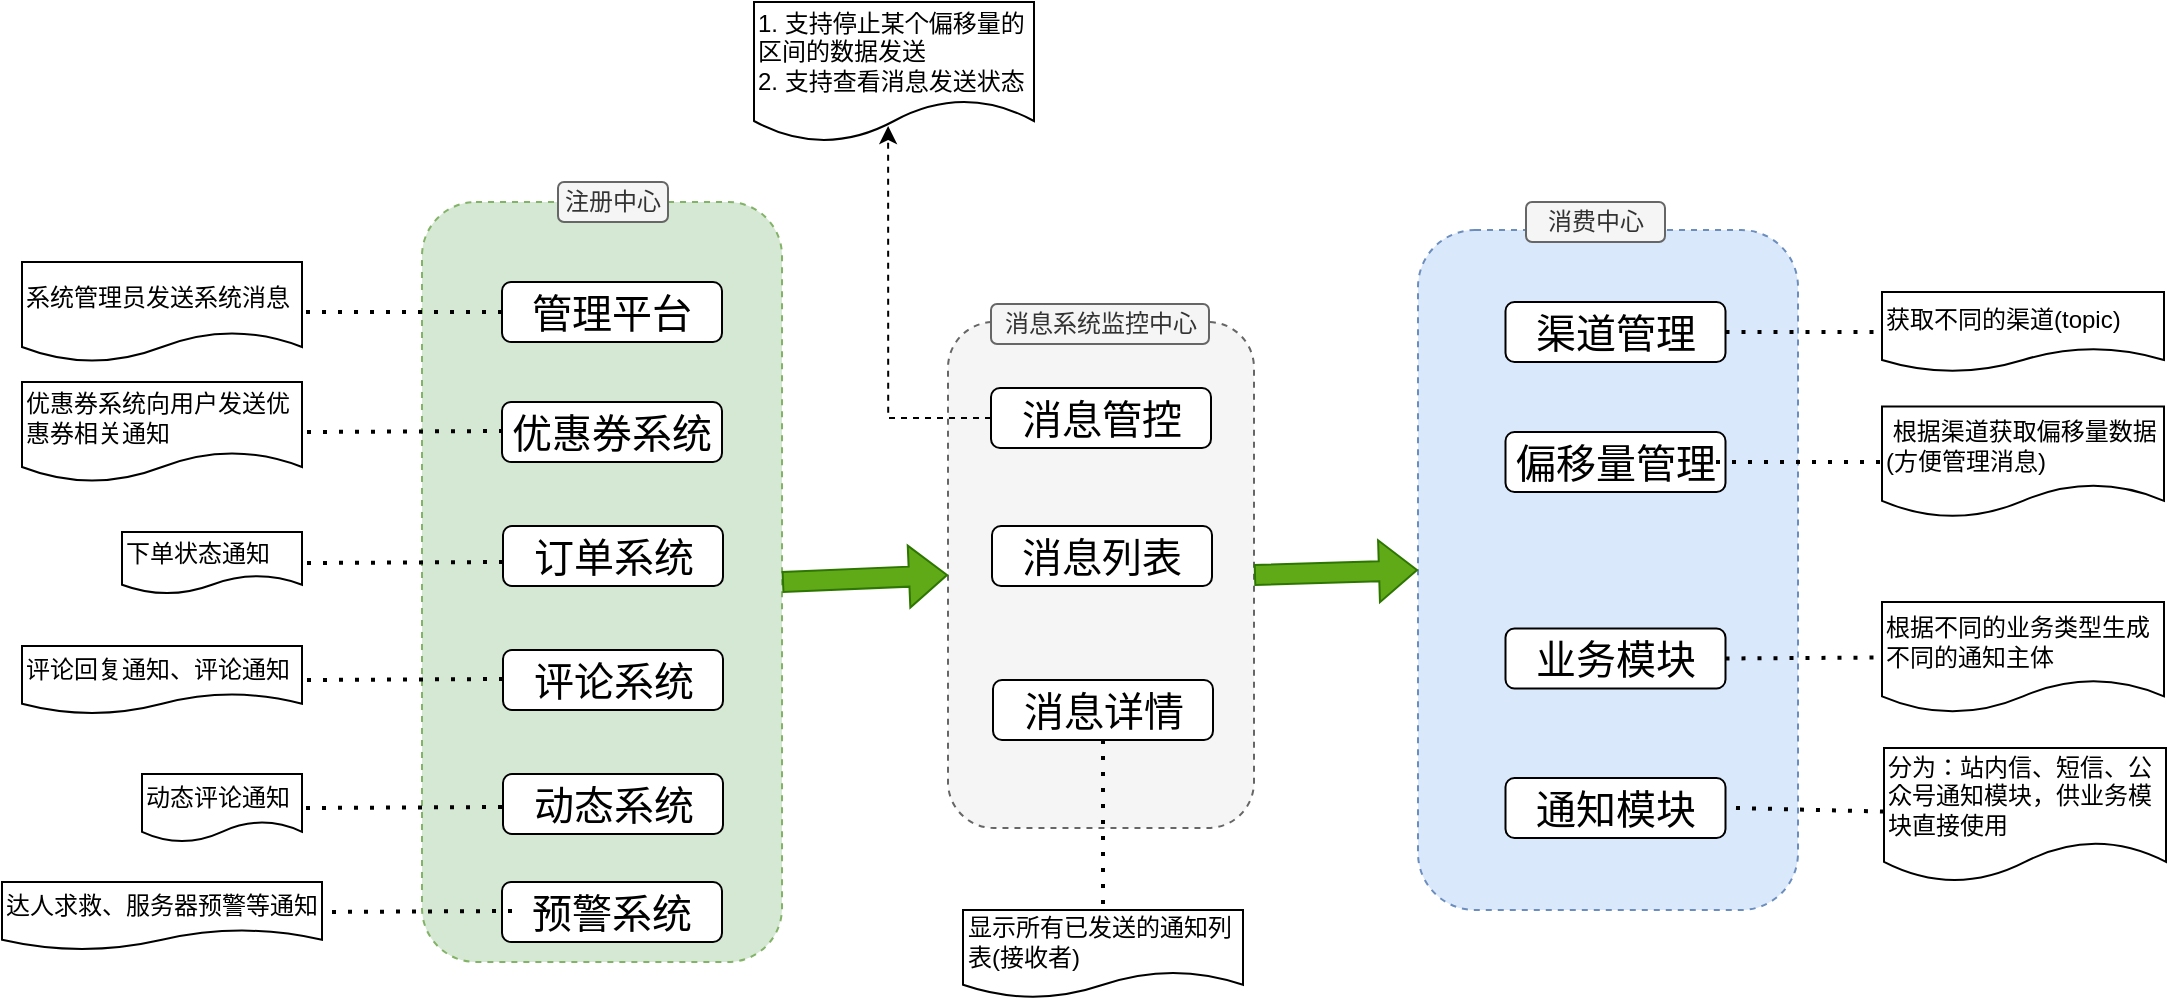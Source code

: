 <mxfile version="21.6.2" type="github">
  <diagram name="第 1 页" id="NAOGwRa4cKEJh-U7dT4i">
    <mxGraphModel dx="1781" dy="689" grid="1" gridSize="10" guides="1" tooltips="1" connect="1" arrows="1" fold="1" page="1" pageScale="1" pageWidth="827" pageHeight="1169" math="0" shadow="0">
      <root>
        <mxCell id="0" />
        <mxCell id="1" parent="0" />
        <mxCell id="M_dqpOYaqOXfzwQB8Ssg-3" value="" style="rounded=1;whiteSpace=wrap;html=1;dashed=1;fillColor=#d5e8d4;strokeColor=#82b366;" vertex="1" parent="1">
          <mxGeometry x="144" y="720" width="180" height="380" as="geometry" />
        </mxCell>
        <mxCell id="M_dqpOYaqOXfzwQB8Ssg-5" value="注册中心" style="rounded=1;whiteSpace=wrap;html=1;fillColor=#f5f5f5;fontColor=#333333;strokeColor=#666666;" vertex="1" parent="1">
          <mxGeometry x="212" y="710" width="55" height="20" as="geometry" />
        </mxCell>
        <mxCell id="M_dqpOYaqOXfzwQB8Ssg-6" value="&lt;font style=&quot;font-size: 20px;&quot;&gt;管理平台&lt;/font&gt;" style="rounded=1;whiteSpace=wrap;html=1;" vertex="1" parent="1">
          <mxGeometry x="184" y="760" width="110" height="30" as="geometry" />
        </mxCell>
        <mxCell id="M_dqpOYaqOXfzwQB8Ssg-7" value="&lt;font style=&quot;font-size: 20px;&quot;&gt;订单系统&lt;/font&gt;" style="rounded=1;whiteSpace=wrap;html=1;" vertex="1" parent="1">
          <mxGeometry x="184.5" y="882" width="110" height="30" as="geometry" />
        </mxCell>
        <mxCell id="M_dqpOYaqOXfzwQB8Ssg-8" value="&lt;font style=&quot;font-size: 20px;&quot;&gt;动态系统&lt;/font&gt;" style="rounded=1;whiteSpace=wrap;html=1;" vertex="1" parent="1">
          <mxGeometry x="184.5" y="1006" width="110" height="30" as="geometry" />
        </mxCell>
        <mxCell id="M_dqpOYaqOXfzwQB8Ssg-9" value="&lt;font style=&quot;font-size: 20px;&quot;&gt;评论系统&lt;/font&gt;" style="rounded=1;whiteSpace=wrap;html=1;" vertex="1" parent="1">
          <mxGeometry x="184.5" y="944" width="110" height="30" as="geometry" />
        </mxCell>
        <mxCell id="M_dqpOYaqOXfzwQB8Ssg-10" value="&lt;font style=&quot;font-size: 20px;&quot;&gt;优惠券系统&lt;/font&gt;" style="rounded=1;whiteSpace=wrap;html=1;" vertex="1" parent="1">
          <mxGeometry x="184" y="820" width="110" height="30" as="geometry" />
        </mxCell>
        <mxCell id="M_dqpOYaqOXfzwQB8Ssg-11" value="" style="endArrow=none;dashed=1;html=1;dashPattern=1 3;strokeWidth=2;rounded=0;exitX=0;exitY=0.5;exitDx=0;exitDy=0;entryX=1;entryY=0.5;entryDx=0;entryDy=0;" edge="1" parent="1" source="M_dqpOYaqOXfzwQB8Ssg-6" target="M_dqpOYaqOXfzwQB8Ssg-12">
          <mxGeometry width="50" height="50" relative="1" as="geometry">
            <mxPoint x="314" y="700" as="sourcePoint" />
            <mxPoint x="104" y="775" as="targetPoint" />
          </mxGeometry>
        </mxCell>
        <mxCell id="M_dqpOYaqOXfzwQB8Ssg-12" value="系统管理员发送系统消息" style="shape=document;whiteSpace=wrap;html=1;boundedLbl=1;align=left;" vertex="1" parent="1">
          <mxGeometry x="-56" y="750" width="140" height="50" as="geometry" />
        </mxCell>
        <mxCell id="M_dqpOYaqOXfzwQB8Ssg-14" value="" style="rounded=1;whiteSpace=wrap;html=1;dashed=1;fillColor=#dae8fc;strokeColor=#6c8ebf;" vertex="1" parent="1">
          <mxGeometry x="642" y="734" width="190" height="340" as="geometry" />
        </mxCell>
        <mxCell id="M_dqpOYaqOXfzwQB8Ssg-15" value="" style="rounded=1;whiteSpace=wrap;html=1;dashed=1;fillColor=#f5f5f5;strokeColor=#666666;fontColor=#333333;" vertex="1" parent="1">
          <mxGeometry x="407" y="780" width="153" height="253" as="geometry" />
        </mxCell>
        <mxCell id="M_dqpOYaqOXfzwQB8Ssg-16" value="" style="endArrow=none;dashed=1;html=1;dashPattern=1 3;strokeWidth=2;rounded=0;exitX=0;exitY=0.5;exitDx=0;exitDy=0;" edge="1" parent="1">
          <mxGeometry width="50" height="50" relative="1" as="geometry">
            <mxPoint x="184.5" y="834.5" as="sourcePoint" />
            <mxPoint x="85" y="835" as="targetPoint" />
          </mxGeometry>
        </mxCell>
        <mxCell id="M_dqpOYaqOXfzwQB8Ssg-17" value="优惠券系统向用户发送优惠券相关通知" style="shape=document;whiteSpace=wrap;html=1;boundedLbl=1;align=left;" vertex="1" parent="1">
          <mxGeometry x="-56" y="810" width="140" height="50" as="geometry" />
        </mxCell>
        <mxCell id="M_dqpOYaqOXfzwQB8Ssg-18" value="下单状态通知" style="shape=document;whiteSpace=wrap;html=1;boundedLbl=1;align=left;" vertex="1" parent="1">
          <mxGeometry x="-6" y="885" width="90" height="31" as="geometry" />
        </mxCell>
        <mxCell id="M_dqpOYaqOXfzwQB8Ssg-19" value="" style="endArrow=none;dashed=1;html=1;dashPattern=1 3;strokeWidth=2;rounded=0;exitX=0;exitY=0.5;exitDx=0;exitDy=0;entryX=1;entryY=0.5;entryDx=0;entryDy=0;" edge="1" parent="1" target="M_dqpOYaqOXfzwQB8Ssg-18">
          <mxGeometry width="50" height="50" relative="1" as="geometry">
            <mxPoint x="184.5" y="900" as="sourcePoint" />
            <mxPoint x="85" y="900.5" as="targetPoint" />
          </mxGeometry>
        </mxCell>
        <mxCell id="M_dqpOYaqOXfzwQB8Ssg-20" value="评论回复通知、评论通知" style="shape=document;whiteSpace=wrap;html=1;boundedLbl=1;align=left;" vertex="1" parent="1">
          <mxGeometry x="-56" y="942" width="140" height="34" as="geometry" />
        </mxCell>
        <mxCell id="M_dqpOYaqOXfzwQB8Ssg-21" value="" style="endArrow=none;dashed=1;html=1;dashPattern=1 3;strokeWidth=2;rounded=0;exitX=0;exitY=0.5;exitDx=0;exitDy=0;entryX=1;entryY=0.5;entryDx=0;entryDy=0;" edge="1" parent="1" target="M_dqpOYaqOXfzwQB8Ssg-20">
          <mxGeometry width="50" height="50" relative="1" as="geometry">
            <mxPoint x="184.5" y="958.5" as="sourcePoint" />
            <mxPoint x="84" y="959.5" as="targetPoint" />
          </mxGeometry>
        </mxCell>
        <mxCell id="M_dqpOYaqOXfzwQB8Ssg-22" value="&lt;font style=&quot;font-size: 20px;&quot;&gt;预警系统&lt;/font&gt;" style="rounded=1;whiteSpace=wrap;html=1;" vertex="1" parent="1">
          <mxGeometry x="184" y="1060" width="110" height="30" as="geometry" />
        </mxCell>
        <mxCell id="M_dqpOYaqOXfzwQB8Ssg-25" value="动态评论通知" style="shape=document;whiteSpace=wrap;html=1;boundedLbl=1;align=left;" vertex="1" parent="1">
          <mxGeometry x="4" y="1006" width="80" height="34" as="geometry" />
        </mxCell>
        <mxCell id="M_dqpOYaqOXfzwQB8Ssg-26" value="" style="endArrow=none;dashed=1;html=1;dashPattern=1 3;strokeWidth=2;rounded=0;exitX=0;exitY=0.5;exitDx=0;exitDy=0;entryX=1;entryY=0.5;entryDx=0;entryDy=0;" edge="1" parent="1">
          <mxGeometry width="50" height="50" relative="1" as="geometry">
            <mxPoint x="184" y="1022.5" as="sourcePoint" />
            <mxPoint x="83.5" y="1023" as="targetPoint" />
          </mxGeometry>
        </mxCell>
        <mxCell id="M_dqpOYaqOXfzwQB8Ssg-27" value="" style="endArrow=none;dashed=1;html=1;dashPattern=1 3;strokeWidth=2;rounded=0;exitX=0;exitY=0.5;exitDx=0;exitDy=0;entryX=1;entryY=0.5;entryDx=0;entryDy=0;" edge="1" parent="1">
          <mxGeometry width="50" height="50" relative="1" as="geometry">
            <mxPoint x="189" y="1074.5" as="sourcePoint" />
            <mxPoint x="88.5" y="1075" as="targetPoint" />
          </mxGeometry>
        </mxCell>
        <mxCell id="M_dqpOYaqOXfzwQB8Ssg-28" value="达人求救、服务器预警等通知" style="shape=document;whiteSpace=wrap;html=1;boundedLbl=1;align=left;" vertex="1" parent="1">
          <mxGeometry x="-66" y="1060" width="160" height="34" as="geometry" />
        </mxCell>
        <mxCell id="M_dqpOYaqOXfzwQB8Ssg-29" value="消息系统监控中心" style="rounded=1;whiteSpace=wrap;html=1;fillColor=#f5f5f5;strokeColor=#666666;fontColor=#333333;" vertex="1" parent="1">
          <mxGeometry x="428.5" y="771" width="109" height="20" as="geometry" />
        </mxCell>
        <mxCell id="M_dqpOYaqOXfzwQB8Ssg-31" value="" style="shape=flexArrow;endArrow=classic;html=1;rounded=0;entryX=0;entryY=0.5;entryDx=0;entryDy=0;exitX=1;exitY=0.5;exitDx=0;exitDy=0;fillColor=#60a917;strokeColor=#2D7600;" edge="1" parent="1" source="M_dqpOYaqOXfzwQB8Ssg-3" target="M_dqpOYaqOXfzwQB8Ssg-15">
          <mxGeometry width="50" height="50" relative="1" as="geometry">
            <mxPoint x="220" y="911" as="sourcePoint" />
            <mxPoint x="285" y="791" as="targetPoint" />
          </mxGeometry>
        </mxCell>
        <mxCell id="M_dqpOYaqOXfzwQB8Ssg-32" value="&lt;span style=&quot;font-size: 20px;&quot;&gt;消息列表&lt;/span&gt;" style="rounded=1;whiteSpace=wrap;html=1;" vertex="1" parent="1">
          <mxGeometry x="429" y="882" width="110" height="30" as="geometry" />
        </mxCell>
        <mxCell id="M_dqpOYaqOXfzwQB8Ssg-33" value="消费中心" style="rounded=1;whiteSpace=wrap;html=1;fillColor=#f5f5f5;strokeColor=#666666;fontColor=#333333;" vertex="1" parent="1">
          <mxGeometry x="696" y="720" width="69.5" height="20" as="geometry" />
        </mxCell>
        <mxCell id="M_dqpOYaqOXfzwQB8Ssg-65" style="edgeStyle=orthogonalEdgeStyle;rounded=0;orthogonalLoop=1;jettySize=auto;html=1;exitX=0;exitY=0.5;exitDx=0;exitDy=0;dashed=1;entryX=0.479;entryY=0.886;entryDx=0;entryDy=0;entryPerimeter=0;" edge="1" parent="1" source="M_dqpOYaqOXfzwQB8Ssg-34" target="M_dqpOYaqOXfzwQB8Ssg-36">
          <mxGeometry relative="1" as="geometry">
            <mxPoint x="310" y="750" as="targetPoint" />
          </mxGeometry>
        </mxCell>
        <mxCell id="M_dqpOYaqOXfzwQB8Ssg-34" value="&lt;span style=&quot;font-size: 20px;&quot;&gt;消息管控&lt;/span&gt;" style="rounded=1;whiteSpace=wrap;html=1;" vertex="1" parent="1">
          <mxGeometry x="428.5" y="813" width="110" height="30" as="geometry" />
        </mxCell>
        <mxCell id="M_dqpOYaqOXfzwQB8Ssg-36" value="1. 支持停止某个偏移量的区间的数据发送&lt;br&gt;2. 支持查看消息发送状态" style="shape=document;whiteSpace=wrap;html=1;boundedLbl=1;align=left;" vertex="1" parent="1">
          <mxGeometry x="310" y="620" width="140" height="70" as="geometry" />
        </mxCell>
        <mxCell id="M_dqpOYaqOXfzwQB8Ssg-37" value="&lt;span style=&quot;font-size: 20px;&quot;&gt;消息详情&lt;/span&gt;" style="rounded=1;whiteSpace=wrap;html=1;" vertex="1" parent="1">
          <mxGeometry x="429.5" y="959" width="110" height="30" as="geometry" />
        </mxCell>
        <mxCell id="M_dqpOYaqOXfzwQB8Ssg-38" value="显示所有已发送的通知列表(接收者)" style="shape=document;whiteSpace=wrap;html=1;boundedLbl=1;align=left;" vertex="1" parent="1">
          <mxGeometry x="414.5" y="1074" width="140" height="44" as="geometry" />
        </mxCell>
        <mxCell id="M_dqpOYaqOXfzwQB8Ssg-40" value="" style="endArrow=none;dashed=1;html=1;dashPattern=1 3;strokeWidth=2;rounded=0;exitX=0.5;exitY=1;exitDx=0;exitDy=0;entryX=0.5;entryY=0;entryDx=0;entryDy=0;" edge="1" parent="1" source="M_dqpOYaqOXfzwQB8Ssg-37" target="M_dqpOYaqOXfzwQB8Ssg-38">
          <mxGeometry width="50" height="50" relative="1" as="geometry">
            <mxPoint x="449.5" y="992.5" as="sourcePoint" />
            <mxPoint x="394" y="992.5" as="targetPoint" />
          </mxGeometry>
        </mxCell>
        <mxCell id="M_dqpOYaqOXfzwQB8Ssg-41" value="" style="shape=flexArrow;endArrow=classic;html=1;rounded=0;entryX=0;entryY=0.5;entryDx=0;entryDy=0;exitX=1;exitY=0.5;exitDx=0;exitDy=0;fillColor=#60a917;strokeColor=#2D7600;" edge="1" parent="1" source="M_dqpOYaqOXfzwQB8Ssg-15" target="M_dqpOYaqOXfzwQB8Ssg-14">
          <mxGeometry width="50" height="50" relative="1" as="geometry">
            <mxPoint x="567.25" y="899" as="sourcePoint" />
            <mxPoint x="730.25" y="895" as="targetPoint" />
          </mxGeometry>
        </mxCell>
        <mxCell id="M_dqpOYaqOXfzwQB8Ssg-43" value="&lt;span style=&quot;font-size: 20px;&quot;&gt;偏移量管理&lt;/span&gt;" style="rounded=1;whiteSpace=wrap;html=1;" vertex="1" parent="1">
          <mxGeometry x="685.75" y="835" width="110" height="30" as="geometry" />
        </mxCell>
        <mxCell id="M_dqpOYaqOXfzwQB8Ssg-44" value="&amp;nbsp;根据渠道获取偏移量数据&lt;br&gt;(方便管理消息)" style="shape=document;whiteSpace=wrap;html=1;boundedLbl=1;align=left;" vertex="1" parent="1">
          <mxGeometry x="874" y="822.25" width="141" height="55.5" as="geometry" />
        </mxCell>
        <mxCell id="M_dqpOYaqOXfzwQB8Ssg-45" value="" style="endArrow=none;dashed=1;html=1;dashPattern=1 3;strokeWidth=2;rounded=0;entryX=0;entryY=0.5;entryDx=0;entryDy=0;" edge="1" parent="1" target="M_dqpOYaqOXfzwQB8Ssg-44">
          <mxGeometry width="50" height="50" relative="1" as="geometry">
            <mxPoint x="791" y="850" as="sourcePoint" />
            <mxPoint x="635" y="781" as="targetPoint" />
          </mxGeometry>
        </mxCell>
        <mxCell id="M_dqpOYaqOXfzwQB8Ssg-46" value="&lt;span style=&quot;font-size: 20px;&quot;&gt;渠道管理&lt;/span&gt;" style="rounded=1;whiteSpace=wrap;html=1;" vertex="1" parent="1">
          <mxGeometry x="685.75" y="770" width="110" height="30" as="geometry" />
        </mxCell>
        <mxCell id="M_dqpOYaqOXfzwQB8Ssg-47" value="获取不同的渠道(topic)" style="shape=document;whiteSpace=wrap;html=1;boundedLbl=1;align=left;" vertex="1" parent="1">
          <mxGeometry x="874" y="765" width="141" height="40" as="geometry" />
        </mxCell>
        <mxCell id="M_dqpOYaqOXfzwQB8Ssg-48" value="" style="endArrow=none;dashed=1;html=1;dashPattern=1 3;strokeWidth=2;rounded=0;entryX=0;entryY=0.5;entryDx=0;entryDy=0;exitX=1;exitY=0.5;exitDx=0;exitDy=0;" edge="1" parent="1" source="M_dqpOYaqOXfzwQB8Ssg-46" target="M_dqpOYaqOXfzwQB8Ssg-47">
          <mxGeometry width="50" height="50" relative="1" as="geometry">
            <mxPoint x="686" y="784.5" as="sourcePoint" />
            <mxPoint x="635" y="784.5" as="targetPoint" />
          </mxGeometry>
        </mxCell>
        <mxCell id="M_dqpOYaqOXfzwQB8Ssg-57" value="&lt;span style=&quot;font-size: 20px;&quot;&gt;业务模块&lt;/span&gt;" style="rounded=1;whiteSpace=wrap;html=1;" vertex="1" parent="1">
          <mxGeometry x="685.75" y="933.25" width="110" height="30" as="geometry" />
        </mxCell>
        <mxCell id="M_dqpOYaqOXfzwQB8Ssg-58" value="&lt;span style=&quot;font-size: 20px;&quot;&gt;通知模块&lt;/span&gt;" style="rounded=1;whiteSpace=wrap;html=1;" vertex="1" parent="1">
          <mxGeometry x="685.75" y="1008" width="110" height="30" as="geometry" />
        </mxCell>
        <mxCell id="M_dqpOYaqOXfzwQB8Ssg-59" value="分为：站内信、短信、公众号通知模块，供业务模块直接使用" style="shape=document;whiteSpace=wrap;html=1;boundedLbl=1;align=left;" vertex="1" parent="1">
          <mxGeometry x="875" y="993" width="141" height="67" as="geometry" />
        </mxCell>
        <mxCell id="M_dqpOYaqOXfzwQB8Ssg-60" value="根据不同的业务类型生成不同的通知主体" style="shape=document;whiteSpace=wrap;html=1;boundedLbl=1;align=left;" vertex="1" parent="1">
          <mxGeometry x="874" y="920" width="141" height="55.5" as="geometry" />
        </mxCell>
        <mxCell id="M_dqpOYaqOXfzwQB8Ssg-61" value="" style="endArrow=none;dashed=1;html=1;dashPattern=1 3;strokeWidth=2;rounded=0;entryX=0;entryY=0.5;entryDx=0;entryDy=0;exitX=1;exitY=0.5;exitDx=0;exitDy=0;" edge="1" parent="1" source="M_dqpOYaqOXfzwQB8Ssg-57" target="M_dqpOYaqOXfzwQB8Ssg-60">
          <mxGeometry width="50" height="50" relative="1" as="geometry">
            <mxPoint x="685" y="931" as="sourcePoint" />
            <mxPoint x="636" y="933.25" as="targetPoint" />
          </mxGeometry>
        </mxCell>
        <mxCell id="M_dqpOYaqOXfzwQB8Ssg-63" value="" style="endArrow=none;dashed=1;html=1;dashPattern=1 3;strokeWidth=2;rounded=0;" edge="1" parent="1" target="M_dqpOYaqOXfzwQB8Ssg-59">
          <mxGeometry width="50" height="50" relative="1" as="geometry">
            <mxPoint x="801" y="1023" as="sourcePoint" />
            <mxPoint x="625.013" y="1023.991" as="targetPoint" />
          </mxGeometry>
        </mxCell>
      </root>
    </mxGraphModel>
  </diagram>
</mxfile>
